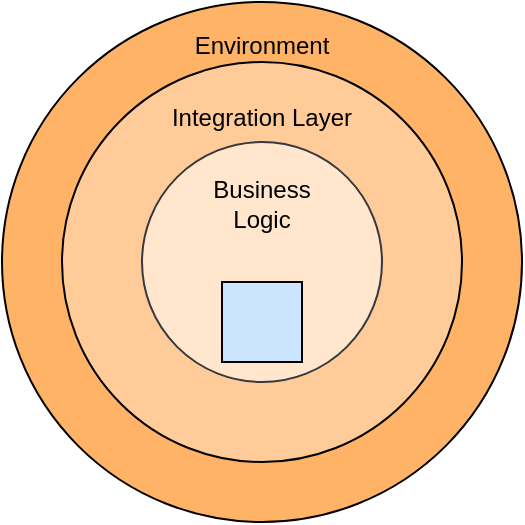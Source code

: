 <mxfile version="17.4.1" type="github" pages="2">
  <diagram id="O2PlDPVQ_yYuAJ14_lku" name="Scen1">
    <mxGraphModel dx="582" dy="366" grid="1" gridSize="10" guides="1" tooltips="1" connect="1" arrows="1" fold="1" page="1" pageScale="1" pageWidth="827" pageHeight="1169" math="0" shadow="0">
      <root>
        <mxCell id="0" />
        <mxCell id="1" parent="0" />
        <mxCell id="Kq8sPYh8Am4Pb1MEhLlP-5" value="Environment&lt;br&gt;&lt;br&gt;&lt;br&gt;&lt;br&gt;&lt;br&gt;&lt;br&gt;&lt;br&gt;&lt;br&gt;&lt;br&gt;&lt;br&gt;&lt;br&gt;&lt;br&gt;&lt;br&gt;&lt;br&gt;&lt;br&gt;&lt;br&gt;" style="ellipse;whiteSpace=wrap;html=1;aspect=fixed;shadow=0;fillColor=#FFB366;strokeColor=default;gradientColor=none;" vertex="1" parent="1">
          <mxGeometry x="200" y="80" width="260" height="260" as="geometry" />
        </mxCell>
        <mxCell id="Kq8sPYh8Am4Pb1MEhLlP-4" value="Integration Layer&lt;br&gt;&lt;br&gt;&lt;br&gt;&lt;br&gt;&lt;br&gt;&lt;br&gt;&lt;br&gt;&lt;div&gt;&lt;br&gt;&lt;/div&gt;&lt;div&gt;&lt;br&gt;&lt;/div&gt;&lt;div&gt;&lt;br&gt;&lt;/div&gt;&lt;div&gt;&lt;br&gt;&lt;/div&gt;" style="ellipse;whiteSpace=wrap;html=1;aspect=fixed;shadow=0;fillColor=#FFCC99;strokeColor=default;align=center;" vertex="1" parent="1">
          <mxGeometry x="230" y="110" width="200" height="200" as="geometry" />
        </mxCell>
        <mxCell id="Kq8sPYh8Am4Pb1MEhLlP-1" value="Business&lt;br&gt;Logic&lt;br&gt;&lt;br&gt;&lt;br&gt;&lt;br&gt;&lt;br&gt;" style="ellipse;whiteSpace=wrap;html=1;aspect=fixed;fillColor=#FFE6CC;strokeColor=#36393d;direction=south;" vertex="1" parent="1">
          <mxGeometry x="270" y="150" width="120" height="120" as="geometry" />
        </mxCell>
        <mxCell id="g-dhPrcTP0AiWe-FvWY7-2" value="" style="whiteSpace=wrap;html=1;aspect=fixed;shadow=0;fontFamily=Helvetica;fontSize=12;fontColor=default;strokeColor=default;fillColor=#CCE5FF;direction=south;" vertex="1" parent="1">
          <mxGeometry x="310" y="220" width="40" height="40" as="geometry" />
        </mxCell>
      </root>
    </mxGraphModel>
  </diagram>
  <diagram id="2IEK_9fhoZ_jJccboW54" name="Page-2">
    <mxGraphModel dx="640" dy="403" grid="1" gridSize="10" guides="1" tooltips="1" connect="1" arrows="1" fold="1" page="1" pageScale="1" pageWidth="827" pageHeight="1169" math="0" shadow="0">
      <root>
        <mxCell id="0" />
        <mxCell id="1" parent="0" />
      </root>
    </mxGraphModel>
  </diagram>
</mxfile>
